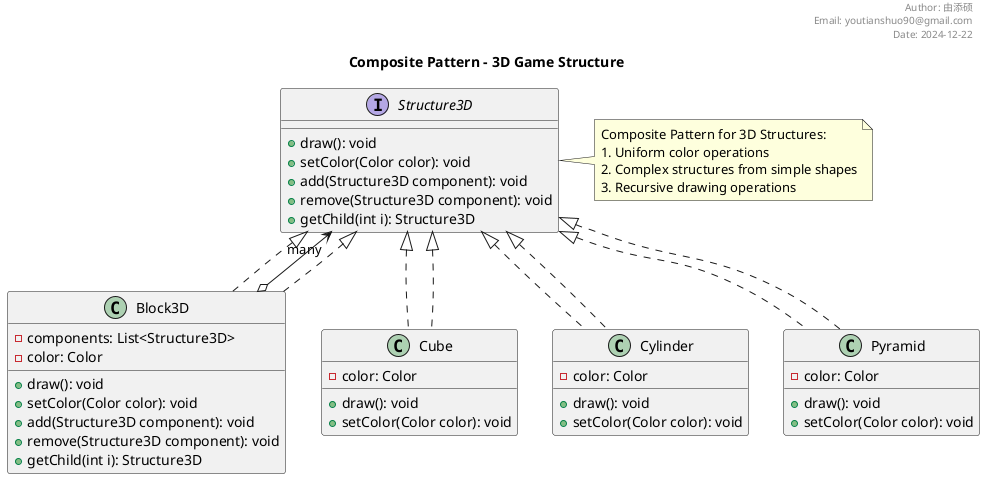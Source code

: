 @startuml

title Composite Pattern - 3D Game Structure
header
Author: 由添硕
Email: youtianshuo90@gmail.com
Date: 2024-12-22
endheader

interface Structure3D {
    +draw(): void
    +setColor(Color color): void
    +add(Structure3D component): void
    +remove(Structure3D component): void
    +getChild(int i): Structure3D
}

class Block3D implements Structure3D {
    -components: List<Structure3D>
    -color: Color
    +draw(): void
    +setColor(Color color): void
    +add(Structure3D component): void
    +remove(Structure3D component): void
    +getChild(int i): Structure3D
}

class Cube implements Structure3D {
    -color: Color
    +draw(): void
    +setColor(Color color): void
}

class Cylinder implements Structure3D {
    -color: Color
    +draw(): void
    +setColor(Color color): void
}

class Pyramid implements Structure3D {
    -color: Color
    +draw(): void
    +setColor(Color color): void
}

Block3D o--> "many" Structure3D
Structure3D <|.. Block3D
Structure3D <|.. Cube
Structure3D <|.. Cylinder
Structure3D <|.. Pyramid

note right of Structure3D
  Composite Pattern for 3D Structures:
  1. Uniform color operations
  2. Complex structures from simple shapes
  3. Recursive drawing operations
end note

@enduml
